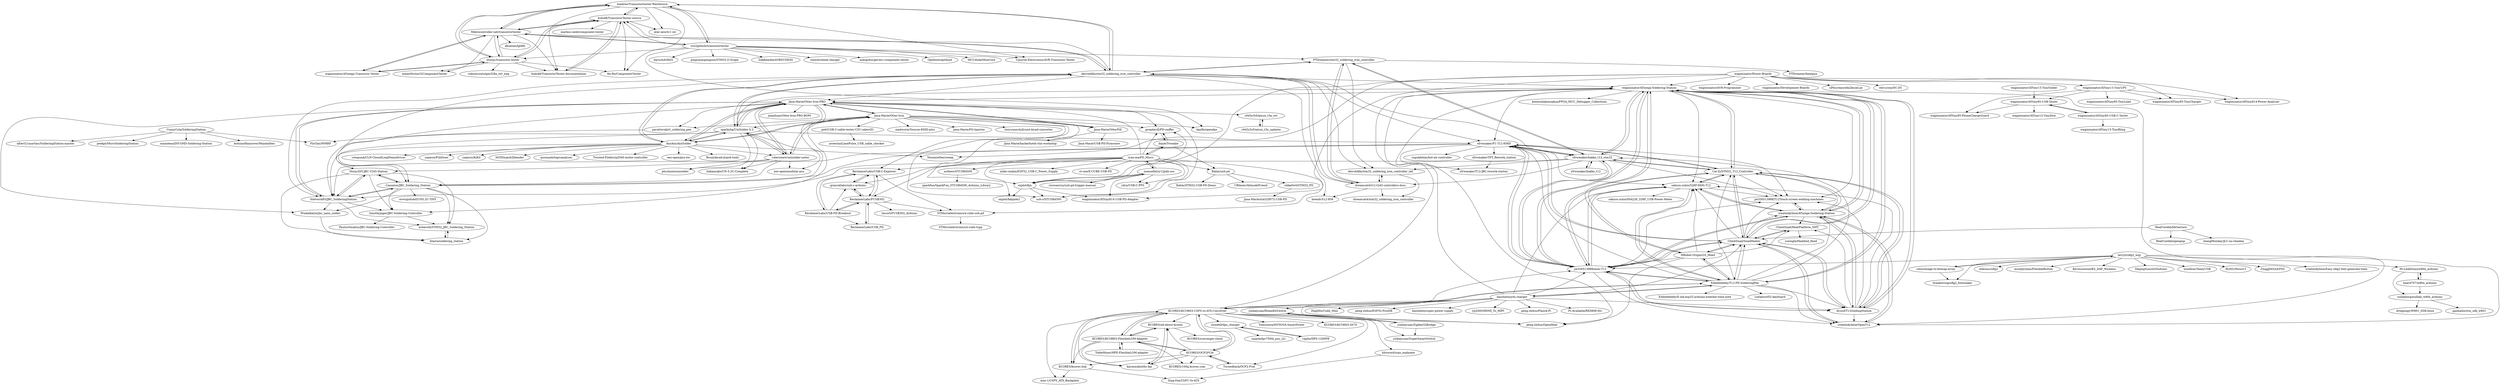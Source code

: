 digraph G {
"madires/Transistortester-Warehouse" -> "kubi48/TransistorTester-source"
"madires/Transistortester-Warehouse" -> "Mikrocontroller-net/transistortester"
"madires/Transistortester-Warehouse" -> "blurpy/transistor-tester"
"madires/Transistortester-Warehouse" -> "kubi48/TransistorTester-documentation"
"madires/Transistortester-Warehouse" -> "atar-axis/tc1-u4"
"madires/Transistortester-Warehouse" -> "svn2github/transistortester"
"madires/Transistortester-Warehouse" -> "Upcycle-Electronics/AVR-Transistor-Tester"
"madires/Transistortester-Warehouse" -> "Ho-Ro/ComponentTester"
"madires/Transistortester-Warehouse" -> "deividAlfa/stm32_soldering_iron_controller"
"pavelrevak/rt_soldering_pen" -> "FlyGlas/WMRP"
"Jana-Marie/Otter-Iron" -> "Jana-Marie/Otter-Iron-PRO"
"Jana-Marie/Otter-Iron" -> "Jana-Marie/OtterPill"
"Jana-Marie/Otter-Iron" -> "valerionew/unisolder-notes"
"Jana-Marie/Otter-Iron" -> "pavelrevak/rt_soldering_pen"
"Jana-Marie/Otter-Iron" -> "kanflo/opendps" ["e"=1]
"Jana-Marie/Otter-Iron" -> "madworm/Youyue-858D-plus" ["e"=1]
"Jana-Marie/Otter-Iron" -> "usb-c/STUSB4500"
"Jana-Marie/Otter-Iron" -> "AxxAxx/AxxSolder"
"Jana-Marie/Otter-Iron" -> "gregdavill/PD-sniffer"
"Jana-Marie/Otter-Iron" -> "Jana-Marie/PD-Injector"
"Jana-Marie/Otter-Iron" -> "ReclaimerLabs/USB-C-Explorer"
"Jana-Marie/Otter-Iron" -> "petl/USB-C-cable-tester-C2C-caberQU"
"Jana-Marie/Otter-Iron" -> "lucysrausch/jlcsmt-kicad-converter" ["e"=1]
"Jana-Marie/Otter-Iron" -> "oxplot/fpx"
"Jana-Marie/Otter-Iron" -> "sparkybg/UniSolder-5.2"
"Muny/DIY-JBC-T245-Station" -> "acbaruth/STM32_JBC_Soldering_Station"
"Muny/DIY-JBC-T245-Station" -> "Canonius/JBC_Soldering_Station"
"Muny/DIY-JBC-T245-Station" -> "foldvarid93/JBC_SolderingStation"
"Muny/DIY-JBC-T245-Station" -> "blazra/soldering_station"
"Muny/DIY-JBC-T245-Station" -> "timothyjager/JBC-Soldering-Controller"
"sfrwmaker/hakko_t12_stm32" -> "Cai-Zi/STM32_T12_Controller"
"sfrwmaker/hakko_t12_stm32" -> "PTDreamer/stm32_soldering_iron_controller"
"sfrwmaker/hakko_t12_stm32" -> "sfrwmaker/F1-T12-858D"
"sfrwmaker/hakko_t12_stm32" -> "sfrwmaker/hakko_t12"
"sfrwmaker/hakko_t12_stm32" -> "jie326513988/T12Touch-screen-welding-machines"
"sfrwmaker/hakko_t12_stm32" -> "deividAlfa/stm32_soldering_iron_controller_old"
"sfrwmaker/hakko_t12_stm32" -> "foldvarid93/JBC_SolderingStation"
"sfrwmaker/hakko_t12_stm32" -> "dreamcat4/t12-t245-controllers-docs"
"sfrwmaker/hakko_t12_stm32" -> "wagiminator/ATmega-Soldering-Station"
"sfrwmaker/hakko_t12_stm32" -> "jie326513988/mini-T12"
"Canonius/JBC_Soldering_Station" -> "foldvarid93/JBC_SolderingStation"
"Canonius/JBC_Soldering_Station" -> "Muny/DIY-JBC-T245-Station"
"Canonius/JBC_Soldering_Station" -> "Winkelkatze/jbc_nano_solder"
"Canonius/JBC_Soldering_Station" -> "blazra/soldering_station"
"Canonius/JBC_Soldering_Station" -> "timothyjager/JBC-Soldering-Controller"
"Canonius/JBC_Soldering_Station" -> "acbaruth/STM32_JBC_Soldering_Station"
"Canonius/JBC_Soldering_Station" -> "erwzqsdsdsf/UN5.2C-TINY"
"blazra/soldering_station" -> "acbaruth/STM32_JBC_Soldering_Station"
"larryli/u8g2_wqy" -> "breakstring/u8g2_fontmaker"
"larryli/u8g2_wqy" -> "olikraus/u8g2" ["e"=1]
"larryli/u8g2_wqy" -> "coloz/image-to-bitmap-array"
"larryli/u8g2_wqy" -> "createskyblue/OpenT12"
"larryli/u8g2_wqy" -> "murphyzhao/FlexibleButton" ["e"=1]
"larryli/u8g2_wqy" -> "Kevincoooool/KS_DAP_Wireless" ["e"=1]
"larryli/u8g2_wqy" -> "DeqingSun/ch55xduino" ["e"=1]
"larryli/u8g2_wqy" -> "Hi-LinkDuino/w80x_arduino"
"larryli/u8g2_wqy" -> "xtoolbox/TeenyUSB" ["e"=1]
"larryli/u8g2_wqy" -> "RQNG/WouoUI" ["e"=1]
"larryli/u8g2_wqy" -> "ZinggJM/GxEPD2" ["e"=1]
"larryli/u8g2_wqy" -> "jie326513988/mini-T12"
"larryli/u8g2_wqy" -> "createskyblue/Easy-u8g2-font-generate-tools"
"ReclaimerLabs/USB-C-Explorer" -> "graycatlabs/usb-c-arduino"
"ReclaimerLabs/USB-C-Explorer" -> "ReclaimerLabs/FUSB302"
"ReclaimerLabs/USB-C-Explorer" -> "ReclaimerLabs/USB-PD-Breakout"
"ReclaimerLabs/USB-C-Explorer" -> "STMicroelectronics/x-cube-usb-pd"
"PTDreamer/stm32_soldering_iron_controller" -> "sfrwmaker/hakko_t12_stm32"
"PTDreamer/stm32_soldering_iron_controller" -> "deividAlfa/stm32_soldering_iron_controller_old"
"PTDreamer/stm32_soldering_iron_controller" -> "dreamcat4/t12-t245-controllers-docs"
"PTDreamer/stm32_soldering_iron_controller" -> "PTDreamer/heatgun"
"PTDreamer/stm32_soldering_iron_controller" -> "deividAlfa/stm32_soldering_iron_controller"
"Jana-Marie/OtterPill" -> "Jana-Marie/USB-PD-Firmware"
"Jana-Marie/OtterPill" -> "Jana-Marie/hackerhotel-stm-workshop"
"Jana-Marie/OtterPill" -> "Jana-Marie/Otter-Iron-PRO"
"coloz/image-to-bitmap-array" -> "larryli/u8g2_wqy"
"coloz/image-to-bitmap-array" -> "breakstring/u8g2_fontmaker"
"graycatlabs/usb-c-arduino" -> "ReclaimerLabs/USB-C-Explorer"
"graycatlabs/usb-c-arduino" -> "ReclaimerLabs/FUSB302"
"rikka0w0/STM32_PD" -> "Jana-Marie/stm32f072-USB-PD"
"Jana-Marie/Otter-Iron-PRO" -> "Jana-Marie/Otter-Iron"
"Jana-Marie/Otter-Iron-PRO" -> "foldvarid93/JBC_SolderingStation"
"Jana-Marie/Otter-Iron-PRO" -> "Canonius/JBC_Soldering_Station"
"Jana-Marie/Otter-Iron-PRO" -> "valerionew/unisolder-notes"
"Jana-Marie/Otter-Iron-PRO" -> "Jana-Marie/OtterPill"
"Jana-Marie/Otter-Iron-PRO" -> "sparkybg/UniSolder-5.2"
"Jana-Marie/Otter-Iron-PRO" -> "jeanthom/Otter-Iron-PRO-BOM"
"Jana-Marie/Otter-Iron-PRO" -> "usb-c/STUSB4500"
"Jana-Marie/Otter-Iron-PRO" -> "AxxAxx/AxxSolder"
"Jana-Marie/Otter-Iron-PRO" -> "Winkelkatze/jbc_nano_solder"
"Jana-Marie/Otter-Iron-PRO" -> "timothyjager/JBC-Soldering-Controller"
"Jana-Marie/Otter-Iron-PRO" -> "gregdavill/PD-sniffer"
"Jana-Marie/Otter-Iron-PRO" -> "Muny/DIY-JBC-T245-Station"
"Jana-Marie/Otter-Iron-PRO" -> "pavelrevak/rt_soldering_pen"
"Jana-Marie/Otter-Iron-PRO" -> "c0d3z3r0/aixun_t3a_rev"
"KCORES/all-about-kcores" -> "karminski/ethr-kai"
"KCORES/all-about-kcores" -> "KCORES/scavenger-cloud"
"KCORES/all-about-kcores" -> "KCORES/KCORES-FlexibleLOM-Adapter"
"KCORES/OCP2PCIe" -> "KCORES/KCORES-FlexibleLOM-Adapter"
"KCORES/OCP2PCIe" -> "Turnedback/OCP2-Pcie"
"KCORES/OCP2PCIe" -> "KCORES/KCORES-CSPS-to-ATX-Converter"
"KCORES/OCP2PCIe" -> "KCORES/kcores-link"
"KCORES/OCP2PCIe" -> "KCORES/100g.kcores.com"
"KCORES/OCP2PCIe" -> "KCORES/all-about-kcores"
"KCORES/OCP2PCIe" -> "karminski/ethr-kai"
"TobleMiner/HPE-FlexibleLOM-adapter" -> "KCORES/KCORES-FlexibleLOM-Adapter"
"wagiminator/ATmega-Soldering-Station" -> "drzzzf/T12SoldingStation"
"wagiminator/ATmega-Soldering-Station" -> "jie326513988/mini-T12"
"wagiminator/ATmega-Soldering-Station" -> "createskyblue/ATmega-Soldering-Station"
"wagiminator/ATmega-Soldering-Station" -> "Cai-Zi/STM32_T12_Controller"
"wagiminator/ATmega-Soldering-Station" -> "Eddddddddy/T12-PD-SolderingPen"
"wagiminator/ATmega-Soldering-Station" -> "sfrwmaker/hakko_t12_stm32"
"wagiminator/ATmega-Soldering-Station" -> "createskyblue/OpenT12"
"wagiminator/ATmega-Soldering-Station" -> "ClimbSnail/SnailHeater"
"wagiminator/ATmega-Soldering-Station" -> "peng-zhihui/OpenHeat" ["e"=1]
"wagiminator/ATmega-Soldering-Station" -> "sfrwmaker/F1-T12-858D"
"wagiminator/ATmega-Soldering-Station" -> "sakura-ushio/328P-MiNi-T12"
"wagiminator/ATmega-Soldering-Station" -> "jie326513988/T12Touch-screen-welding-machines"
"wagiminator/ATmega-Soldering-Station" -> "konosubakonoakua/FPGA_MCU_Debugger_Collections" ["e"=1]
"wagiminator/ATmega-Soldering-Station" -> "Jana-Marie/Otter-Iron-PRO"
"wagiminator/ATmega-Soldering-Station" -> "MRobot-Origin/GS_Hbed"
"Turnedback/OCP2-Pcie" -> "KCORES/OCP2PCIe"
"sfrwmaker/F1-T12-858D" -> "sfrwmaker/hakko_t12_stm32"
"sfrwmaker/F1-T12-858D" -> "Cai-Zi/STM32_T12_Controller"
"sfrwmaker/F1-T12-858D" -> "sfrwmaker/TFT_Rework_station"
"sfrwmaker/F1-T12-858D" -> "ClimbSnail/SnailHeater"
"sfrwmaker/F1-T12-858D" -> "foldvarid93/JBC_SolderingStation"
"sfrwmaker/F1-T12-858D" -> "Canonius/JBC_Soldering_Station"
"sfrwmaker/F1-T12-858D" -> "soguklehim/hot-air-controller" ["e"=1]
"sfrwmaker/F1-T12-858D" -> "jie326513988/T12Touch-screen-welding-machines"
"sfrwmaker/F1-T12-858D" -> "jie326513988/mini-T12"
"sfrwmaker/F1-T12-858D" -> "sfrwmaker/T12-JBC-rework-station"
"sfrwmaker/F1-T12-858D" -> "sakura-ushio/328P-MiNi-T12"
"jie326513988/T12Touch-screen-welding-machines" -> "createskyblue/ATmega-Soldering-Station"
"ConnyCola/SolderingStation" -> "albert21martins/SolderingStation-master"
"ConnyCola/SolderingStation" -> "FlyGlas/WMRP"
"ConnyCola/SolderingStation" -> "peekpt/MicroSolderingStation"
"ConnyCola/SolderingStation" -> "manolena/DIY-SMD-Soldering-Station"
"ConnyCola/SolderingStation" -> "ArduinoHannover/Maiskolben"
"wagiminator/ATtiny85-USB-Tester" -> "wagiminator/ATtiny85-USB-C-Tester"
"wagiminator/ATtiny85-USB-Tester" -> "wagiminator/ATtiny85-PhoneChargeGuard"
"wagiminator/ATtiny85-USB-Tester" -> "wagiminator/ATtiny13-TinyDice"
"foldvarid93/JBC_SolderingStation" -> "Canonius/JBC_Soldering_Station"
"foldvarid93/JBC_SolderingStation" -> "Muny/DIY-JBC-T245-Station"
"foldvarid93/JBC_SolderingStation" -> "timothyjager/JBC-Soldering-Controller"
"foldvarid93/JBC_SolderingStation" -> "Jana-Marie/Otter-Iron-PRO"
"foldvarid93/JBC_SolderingStation" -> "acbaruth/STM32_JBC_Soldering_Station"
"foldvarid93/JBC_SolderingStation" -> "Winkelkatze/jbc_nano_solder"
"acbaruth/STM32_JBC_Soldering_Station" -> "blazra/soldering_station"
"ardnew/STUSB4500" -> "sparkfun/SparkFun_STUSB4500_Arduino_Library"
"oxplot/fpx" -> "usb-c/STUSB4500"
"oxplot/fpx" -> "gregdavill/PD-sniffer"
"oxplot/fpx" -> "manuelbl/zy12pdn-oss"
"oxplot/fpx" -> "oxplot/fabpide2"
"oxplot/fpx" -> "wagiminator/ATtiny814-USB-PD-Adapter"
"wagiminator/Power-Boards" -> "wagiminator/ATtiny13-TinyUPS"
"wagiminator/Power-Boards" -> "wagiminator/ATtiny814-USB-PD-Adapter"
"wagiminator/Power-Boards" -> "wagiminator/AVR-Programmer" ["e"=1]
"wagiminator/Power-Boards" -> "wagiminator/Development-Boards" ["e"=1]
"wagiminator/Power-Boards" -> "wagiminator/ATtiny85-TinyCharger"
"wagiminator/Power-Boards" -> "uPesy/easyeda2kicad.py" ["e"=1]
"wagiminator/Power-Boards" -> "wagiminator/ATmega-Soldering-Station"
"wagiminator/Power-Boards" -> "wagiminator/ATtiny814-Power-Analyzer"
"wagiminator/Power-Boards" -> "Neumi/ethersweep" ["e"=1]
"wagiminator/Power-Boards" -> "oxplot/fpx"
"wagiminator/Power-Boards" -> "red-scorp/DC-DC"
"slundell/dps_charger" -> "raplin/DPS-1200FB"
"slundell/dps_charger" -> "sxjack/dps750tb_psu_i2c"
"wagiminator/ATtiny13-TinyUPS" -> "wagiminator/ATtiny85-TinyCharger"
"wagiminator/ATtiny13-TinyUPS" -> "wagiminator/ATtiny814-Power-Analyzer"
"wagiminator/ATtiny13-TinyUPS" -> "wagiminator/ATtiny85-USB-Tester"
"wagiminator/ATtiny13-TinyUPS" -> "wagiminator/ATtiny85-TinyLoad"
"wagiminator/ATtiny13-TinyUPS" -> "wagiminator/ATtiny85-PhoneChargeGuard"
"wagiminator/ATtiny13-TinySolder" -> "wagiminator/ATtiny85-USB-Tester"
"ryan-ma/PD_Micro" -> "ReclaimerLabs/USB-C-Explorer"
"ryan-ma/PD_Micro" -> "ReclaimerLabs/FUSB302"
"ryan-ma/PD_Micro" -> "dojoe/Twonkie"
"ryan-ma/PD_Micro" -> "Ralim/usb-pd"
"ryan-ma/PD_Micro" -> "manuelbl/zy12pdn-oss"
"ryan-ma/PD_Micro" -> "usb-c/STUSB4500"
"ryan-ma/PD_Micro" -> "z4yx/USB-C-PPS"
"ryan-ma/PD_Micro" -> "graycatlabs/usb-c-arduino"
"ryan-ma/PD_Micro" -> "Jana-Marie/Otter-Iron-PRO"
"ryan-ma/PD_Micro" -> "STMicroelectronics/x-cube-usb-pd"
"ryan-ma/PD_Micro" -> "mike-rankin/ESP32_USB-C_Power_Supply"
"ryan-ma/PD_Micro" -> "oxplot/fabpide2"
"ryan-ma/PD_Micro" -> "st-one/X-CUBE-USB-PD" ["e"=1]
"ryan-ma/PD_Micro" -> "ardnew/STUSB4500"
"ryan-ma/PD_Micro" -> "gregdavill/PD-sniffer"
"createskyblue/ATmega-Soldering-Station" -> "jie326513988/mini-T12"
"createskyblue/ATmega-Soldering-Station" -> "sakura-ushio/328P-MiNi-T12"
"createskyblue/ATmega-Soldering-Station" -> "jie326513988/T12Touch-screen-welding-machines"
"createskyblue/ATmega-Soldering-Station" -> "wagiminator/ATmega-Soldering-Station"
"createskyblue/ATmega-Soldering-Station" -> "drzzzf/T12SoldingStation"
"createskyblue/ATmega-Soldering-Station" -> "createskyblue/OpenT12"
"createskyblue/ATmega-Soldering-Station" -> "Cai-Zi/STM32_T12_Controller"
"createskyblue/ATmega-Soldering-Station" -> "ClimbSnail/HeatPlatform_SMT"
"wagiminator/ATmega-Transistor-Tester" -> "Mikrocontroller-net/transistortester"
"wagiminator/ATmega-Transistor-Tester" -> "blurpy/transistor-tester"
"wagiminator/ATtiny85-USB-C-Tester" -> "wagiminator/ATtiny13-TinyBling"
"wagiminator/ATtiny85-USB-C-Tester" -> "wagiminator/ATtiny85-USB-Tester"
"blurpy/transistor-tester" -> "madires/Transistortester-Warehouse"
"blurpy/transistor-tester" -> "kubi48/TransistorTester-source"
"blurpy/transistor-tester" -> "Mikrocontroller-net/transistortester"
"blurpy/transistor-tester" -> "kubi48/TransistorTester-documentation"
"blurpy/transistor-tester" -> "Ho-Ro/ComponentTester"
"blurpy/transistor-tester" -> "mean00/stm32ComponentTester"
"blurpy/transistor-tester" -> "wagiminator/ATmega-Transistor-Tester"
"blurpy/transistor-tester" -> "robsoncouto/gm328a_rev_eng"
"STMicroelectronics/x-cube-usb-pd" -> "STMicroelectronics/x-cube-tcpp"
"karminski/ethr-kai" -> "KCORES/all-about-kcores"
"deividAlfa/stm32_soldering_iron_controller" -> "dreamcat4/t12-t245-controllers-docs"
"deividAlfa/stm32_soldering_iron_controller" -> "PTDreamer/stm32_soldering_iron_controller"
"deividAlfa/stm32_soldering_iron_controller" -> "foldvarid93/JBC_SolderingStation"
"deividAlfa/stm32_soldering_iron_controller" -> "deividAlfa/stm32_soldering_iron_controller_old"
"deividAlfa/stm32_soldering_iron_controller" -> "AxxAxx/AxxSolder"
"deividAlfa/stm32_soldering_iron_controller" -> "sfrwmaker/F1-T12-858D"
"deividAlfa/stm32_soldering_iron_controller" -> "sfrwmaker/hakko_t12_stm32"
"deividAlfa/stm32_soldering_iron_controller" -> "Canonius/JBC_Soldering_Station"
"deividAlfa/stm32_soldering_iron_controller" -> "kubi48/TransistorTester-source"
"deividAlfa/stm32_soldering_iron_controller" -> "sparkybg/UniSolder-5.2"
"deividAlfa/stm32_soldering_iron_controller" -> "madires/Transistortester-Warehouse"
"deividAlfa/stm32_soldering_iron_controller" -> "wagiminator/ATmega-Soldering-Station"
"deividAlfa/stm32_soldering_iron_controller" -> "Mikrocontroller-net/transistortester"
"deividAlfa/stm32_soldering_iron_controller" -> "koendv/t12-958"
"deividAlfa/stm32_soldering_iron_controller" -> "Jana-Marie/Otter-Iron-PRO"
"svn2github/transistortester" -> "madires/Transistortester-Warehouse"
"svn2github/transistortester" -> "Mikrocontroller-net/transistortester"
"svn2github/transistortester" -> "kubi48/TransistorTester-source"
"svn2github/transistortester" -> "pingumacpenguin/STM32-O-Scope" ["e"=1]
"svn2github/transistortester" -> "ZakKemble/AVRDUDESS" ["e"=1]
"svn2github/transistortester" -> "kanflo/opendps" ["e"=1]
"svn2github/transistortester" -> "PTDreamer/stm32_soldering_iron_controller"
"svn2github/transistortester" -> "Upcycle-Electronics/AVR-Transistor-Tester"
"svn2github/transistortester" -> "stawel/cheali-charger" ["e"=1]
"svn2github/transistortester" -> "maugsburger/avr-component-tester"
"svn2github/transistortester" -> "Optiboot/optiboot" ["e"=1]
"svn2github/transistortester" -> "MCUdude/MiniCore" ["e"=1]
"svn2github/transistortester" -> "baruch/b3603"
"svn2github/transistortester" -> "blurpy/transistor-tester"
"manuelbl/zy12pdn-oss" -> "rorosaurus/usb-pd-trigger-manual"
"manuelbl/zy12pdn-oss" -> "z4yx/USB-C-PPS"
"manuelbl/zy12pdn-oss" -> "wagiminator/ATtiny814-USB-PD-Adapter"
"manuelbl/zy12pdn-oss" -> "ryan-ma/PD_Micro"
"manuelbl/zy12pdn-oss" -> "oxplot/fpx"
"KCORES/KCORES-CSPS-to-ATX-Converter" -> "KCORES/kcores-link"
"KCORES/KCORES-CSPS-to-ATX-Converter" -> "KCORES/OCP2PCIe"
"KCORES/KCORES-CSPS-to-ATX-Converter" -> "KCORES/KCORES-FlexibleLOM-Adapter"
"KCORES/KCORES-CSPS-to-ATX-Converter" -> "Tomosawa/MYNOVA-SmartPower"
"KCORES/KCORES-CSPS-to-ATX-Converter" -> "Eddddddddy/T12-PD-SolderingPen"
"KCORES/KCORES-CSPS-to-ATX-Converter" -> "hitsword/csps_esphome"
"KCORES/KCORES-CSPS-to-ATX-Converter" -> "maz-1/CSPS_ATX_Backplate"
"KCORES/KCORES-CSPS-to-ATX-Converter" -> "wagiminator/ATmega-Soldering-Station"
"KCORES/KCORES-CSPS-to-ATX-Converter" -> "karminski/ethr-kai"
"KCORES/KCORES-CSPS-to-ATX-Converter" -> "jie326513988/mini-T12"
"KCORES/KCORES-CSPS-to-ATX-Converter" -> "KCORES/all-about-kcores"
"KCORES/KCORES-CSPS-to-ATX-Converter" -> "KCORES/KCORES-5070"
"KCORES/KCORES-CSPS-to-ATX-Converter" -> "slundell/dps_charger"
"KCORES/KCORES-CSPS-to-ATX-Converter" -> "peng-zhihui/OpenHeat" ["e"=1]
"KCORES/KCORES-CSPS-to-ATX-Converter" -> "Turnedback/OCP2-Pcie"
"MRobot-Origin/GS_Hbed" -> "peng-zhihui/OpenHeat" ["e"=1]
"MRobot-Origin/GS_Hbed" -> "sakura-ushio/328P-MiNi-T12"
"MRobot-Origin/GS_Hbed" -> "ClimbSnail/SnailHeater"
"MRobot-Origin/GS_Hbed" -> "jie326513988/mini-T12"
"MRobot-Origin/GS_Hbed" -> "Eddddddddy/T12-PD-SolderingPen"
"MRobot-Origin/GS_Hbed" -> "wagiminator/ATmega-Soldering-Station"
"MRobot-Origin/GS_Hbed" -> "ClimbSnail/HeatPlatform_SMT"
"Ralim/usb-pd" -> "Ralim/STM32-USB-PD-Demo"
"Ralim/usb-pd" -> "rikka0w0/STM32_PD"
"Ralim/usb-pd" -> "CRImier/AltmodeFriend"
"Eddddddddy/T12-PD-SolderingPen" -> "jie326513988/mini-T12"
"Eddddddddy/T12-PD-SolderingPen" -> "sakura-ushio/328P-MiNi-T12"
"Eddddddddy/T12-PD-SolderingPen" -> "wagiminator/ATmega-Soldering-Station"
"Eddddddddy/T12-PD-SolderingPen" -> "Cai-Zi/STM32_T12_Controller"
"Eddddddddy/T12-PD-SolderingPen" -> "sfrwmaker/hakko_t12_stm32"
"Eddddddddy/T12-PD-SolderingPen" -> "createskyblue/ATmega-Soldering-Station"
"Eddddddddy/T12-PD-SolderingPen" -> "MRobot-Origin/GS_Hbed"
"Eddddddddy/T12-PD-SolderingPen" -> "ClimbSnail/SnailHeater"
"Eddddddddy/T12-PD-SolderingPen" -> "createskyblue/OpenT12"
"Eddddddddy/T12-PD-SolderingPen" -> "Eddddddddy/E-ink-esp32-arduino-weather-time-note" ["e"=1]
"Eddddddddy/T12-PD-SolderingPen" -> "KCORES/KCORES-CSPS-to-ATX-Converter"
"Eddddddddy/T12-PD-SolderingPen" -> "sfrwmaker/F1-T12-858D"
"Eddddddddy/T12-PD-SolderingPen" -> "drzzzf/T12SoldingStation"
"Eddddddddy/T12-PD-SolderingPen" -> "liaozhelin/yds-charger"
"Eddddddddy/T12-PD-SolderingPen" -> "Lotlab/nrf52-keyboard" ["e"=1]
"ClimbSnail/HeatPlatform_SMT" -> "ClimbSnail/SnailHeater"
"ClimbSnail/HeatPlatform_SMT" -> "sosingle/Heatbed_fixed"
"gregdavill/PD-sniffer" -> "dojoe/Twonkie"
"jie326513988/mini-T12" -> "sakura-ushio/328P-MiNi-T12"
"jie326513988/mini-T12" -> "createskyblue/ATmega-Soldering-Station"
"jie326513988/mini-T12" -> "wagiminator/ATmega-Soldering-Station"
"jie326513988/mini-T12" -> "Cai-Zi/STM32_T12_Controller"
"jie326513988/mini-T12" -> "jie326513988/T12Touch-screen-welding-machines"
"jie326513988/mini-T12" -> "Eddddddddy/T12-PD-SolderingPen"
"jie326513988/mini-T12" -> "drzzzf/T12SoldingStation"
"jie326513988/mini-T12" -> "ClimbSnail/SnailHeater"
"jie326513988/mini-T12" -> "createskyblue/OpenT12"
"jie326513988/mini-T12" -> "sfrwmaker/F1-T12-858D"
"jie326513988/mini-T12" -> "sfrwmaker/hakko_t12_stm32"
"Mikrocontroller-net/transistortester" -> "madires/Transistortester-Warehouse"
"Mikrocontroller-net/transistortester" -> "kubi48/TransistorTester-source"
"Mikrocontroller-net/transistortester" -> "wagiminator/ATmega-Transistor-Tester"
"Mikrocontroller-net/transistortester" -> "blurpy/transistor-tester"
"Mikrocontroller-net/transistortester" -> "svn2github/transistortester"
"Mikrocontroller-net/transistortester" -> "kubi48/TransistorTester-documentation"
"Mikrocontroller-net/transistortester" -> "dbuezas/lgt8fx" ["e"=1]
"Mikrocontroller-net/transistortester" -> "deividAlfa/stm32_soldering_iron_controller"
"Mikrocontroller-net/transistortester" -> "mean00/stm32ComponentTester"
"dojoe/Twonkie" -> "gregdavill/PD-sniffer"
"dojoe/Twonkie" -> "Ralim/usb-pd"
"dojoe/Twonkie" -> "ryan-ma/PD_Micro"
"kubi48/TransistorTester-source" -> "madires/Transistortester-Warehouse"
"kubi48/TransistorTester-source" -> "kubi48/TransistorTester-documentation"
"kubi48/TransistorTester-source" -> "Mikrocontroller-net/transistortester"
"kubi48/TransistorTester-source" -> "blurpy/transistor-tester"
"kubi48/TransistorTester-source" -> "Ho-Ro/ComponentTester"
"kubi48/TransistorTester-source" -> "markus-seidl/component-tester"
"kubi48/TransistorTester-source" -> "atar-axis/tc1-u4"
"Winkelkatze/jbc_nano_solder" -> "blazra/soldering_station"
"Cai-Zi/STM32_T12_Controller" -> "sfrwmaker/hakko_t12_stm32"
"Cai-Zi/STM32_T12_Controller" -> "sfrwmaker/F1-T12-858D"
"Cai-Zi/STM32_T12_Controller" -> "jie326513988/mini-T12"
"Cai-Zi/STM32_T12_Controller" -> "jie326513988/T12Touch-screen-welding-machines"
"Cai-Zi/STM32_T12_Controller" -> "wagiminator/ATmega-Soldering-Station"
"Cai-Zi/STM32_T12_Controller" -> "ClimbSnail/SnailHeater"
"Cai-Zi/STM32_T12_Controller" -> "sakura-ushio/328P-MiNi-T12"
"Cai-Zi/STM32_T12_Controller" -> "drzzzf/T12SoldingStation"
"Cai-Zi/STM32_T12_Controller" -> "createskyblue/ATmega-Soldering-Station"
"createskyblue/OpenT12" -> "ClimbSnail/SnailHeater"
"createskyblue/OpenT12" -> "createskyblue/ATmega-Soldering-Station"
"drzzzf/T12SoldingStation" -> "wagiminator/ATmega-Soldering-Station"
"drzzzf/T12SoldingStation" -> "createskyblue/ATmega-Soldering-Station"
"drzzzf/T12SoldingStation" -> "jie326513988/mini-T12"
"drzzzf/T12SoldingStation" -> "Cai-Zi/STM32_T12_Controller"
"drzzzf/T12SoldingStation" -> "ClimbSnail/HeatPlatform_SMT"
"drzzzf/T12SoldingStation" -> "sakura-ushio/328P-MiNi-T12"
"drzzzf/T12SoldingStation" -> "jie326513988/T12Touch-screen-welding-machines"
"drzzzf/T12SoldingStation" -> "ClimbSnail/SnailHeater"
"drzzzf/T12SoldingStation" -> "createskyblue/OpenT12"
"KCORES/KCORES-FlexibleLOM-Adapter" -> "KCORES/OCP2PCIe"
"KCORES/KCORES-FlexibleLOM-Adapter" -> "TobleMiner/HPE-FlexibleLOM-adapter"
"KCORES/KCORES-FlexibleLOM-Adapter" -> "KCORES/KCORES-CSPS-to-ATX-Converter"
"KCORES/KCORES-FlexibleLOM-Adapter" -> "KCORES/all-about-kcores"
"KCORES/KCORES-FlexibleLOM-Adapter" -> "KCORES/kcores-link"
"KCORES/KCORES-FlexibleLOM-Adapter" -> "KCORES/100g.kcores.com"
"KCORES/KCORES-FlexibleLOM-Adapter" -> "karminski/ethr-kai"
"sparkybg/UniSolder-5.2" -> "valerionew/unisolder-notes"
"sparkybg/UniSolder-5.2" -> "Jana-Marie/Otter-Iron-PRO"
"sparkybg/UniSolder-5.2" -> "AxxAxx/AxxSolder"
"sparkybg/UniSolder-5.2" -> "Canonius/JBC_Soldering_Station"
"sparkybg/UniSolder-5.2" -> "foldvarid93/JBC_SolderingStation"
"sparkybg/UniSolder-5.2" -> "bakanyako/UN-5.2C-Complete"
"sparkybg/UniSolder-5.2" -> "deividAlfa/stm32_soldering_iron_controller"
"sparkybg/UniSolder-5.2" -> "wagiminator/ATmega-Soldering-Station"
"sparkybg/UniSolder-5.2" -> "sfrwmaker/F1-T12-858D"
"sparkybg/UniSolder-5.2" -> "eez-open/modular-psu" ["e"=1]
"sparkybg/UniSolder-5.2" -> "phschoen/unisolder"
"KCORES/kcores-link" -> "KCORES/KCORES-CSPS-to-ATX-Converter"
"KCORES/kcores-link" -> "maz-1/CSPS_ATX_Backplate"
"KCORES/kcores-link" -> "Xing-Fax/CSPC-To-ATX"
"dreamcat4/t12-t245-controllers-docs" -> "deividAlfa/stm32_soldering_iron_controller"
"dreamcat4/t12-t245-controllers-docs" -> "deividAlfa/stm32_soldering_iron_controller_old"
"dreamcat4/t12-t245-controllers-docs" -> "dreamcat4/stm32_soldering_iron_controller"
"dreamcat4/t12-t245-controllers-docs" -> "PTDreamer/stm32_soldering_iron_controller"
"dreamcat4/t12-t245-controllers-docs" -> "koendv/t12-958"
"kubi48/TransistorTester-documentation" -> "kubi48/TransistorTester-source"
"sakura-ushio/328P-MiNi-T12" -> "jie326513988/mini-T12"
"sakura-ushio/328P-MiNi-T12" -> "createskyblue/ATmega-Soldering-Station"
"sakura-ushio/328P-MiNi-T12" -> "sakura-ushio/INA226_328P_USB-Power-Meter"
"sakura-ushio/328P-MiNi-T12" -> "Eddddddddy/T12-PD-SolderingPen"
"sakura-ushio/328P-MiNi-T12" -> "jie326513988/T12Touch-screen-welding-machines"
"sakura-ushio/328P-MiNi-T12" -> "Cai-Zi/STM32_T12_Controller"
"deividAlfa/stm32_soldering_iron_controller_old" -> "dreamcat4/stm32_soldering_iron_controller"
"deividAlfa/stm32_soldering_iron_controller_old" -> "dreamcat4/t12-t245-controllers-docs"
"petl/USB-C-cable-tester-C2C-caberQU" -> "aroerina/LimePulse_USB_cable_checker"
"liaozhelin/yds-charger" -> "liaozhelin/super-power-supply"
"liaozhelin/yds-charger" -> "Eddddddddy/T12-PD-SolderingPen"
"liaozhelin/yds-charger" -> "peng-zhihui/OpenHeat" ["e"=1]
"liaozhelin/yds-charger" -> "peng-zhihui/Planck-Pi" ["e"=1]
"liaozhelin/yds-charger" -> "sakura-ushio/328P-MiNi-T12"
"liaozhelin/yds-charger" -> "Ft-Available/RX5808-Div" ["e"=1]
"liaozhelin/yds-charger" -> "ZhaJiHu/Cubli_Mini" ["e"=1]
"liaozhelin/yds-charger" -> "ClimbSnail/SnailHeater"
"liaozhelin/yds-charger" -> "wagiminator/ATmega-Soldering-Station"
"liaozhelin/yds-charger" -> "jie326513988/mini-T12"
"liaozhelin/yds-charger" -> "KCORES/KCORES-CSPS-to-ATX-Converter"
"liaozhelin/yds-charger" -> "peng-zhihui/ESP32-PicoDK" ["e"=1]
"liaozhelin/yds-charger" -> "drzzzf/T12SoldingStation"
"liaozhelin/yds-charger" -> "yinbaiyuan/HomeKitSwitch"
"liaozhelin/yds-charger" -> "ylj2000/HDMI_To_MIPI" ["e"=1]
"ClimbSnail/SnailHeater" -> "ClimbSnail/HeatPlatform_SMT"
"ClimbSnail/SnailHeater" -> "sfrwmaker/F1-T12-858D"
"ClimbSnail/SnailHeater" -> "createskyblue/OpenT12"
"ClimbSnail/SnailHeater" -> "Cai-Zi/STM32_T12_Controller"
"ClimbSnail/SnailHeater" -> "jie326513988/mini-T12"
"ClimbSnail/SnailHeater" -> "wagiminator/ATmega-Soldering-Station"
"ClimbSnail/SnailHeater" -> "jie326513988/T12Touch-screen-welding-machines"
"ClimbSnail/SnailHeater" -> "createskyblue/ATmega-Soldering-Station"
"ClimbSnail/SnailHeater" -> "MRobot-Origin/GS_Hbed"
"ClimbSnail/SnailHeater" -> "drzzzf/T12SoldingStation"
"ClimbSnail/SnailHeater" -> "sakura-ushio/328P-MiNi-T12"
"ClimbSnail/SnailHeater" -> "Eddddddddy/T12-PD-SolderingPen"
"hitsword/csps_esphome" -> "Xing-Fax/CSPC-To-ATX"
"Hi-LinkDuino/w80x_arduino" -> "board707/w80x_arduino"
"Hi-LinkDuino/w80x_arduino" -> "nulllaborg/nulllab_w80x_arduino"
"nulllaborg/nulllab_w80x_arduino" -> "ganhailin/wm_sdk_w801"
"nulllaborg/nulllab_w80x_arduino" -> "droppingy/W801_SDK-linux"
"sfrwmaker/TFT_Rework_station" -> "sfrwmaker/T12-JBC-rework-station"
"c0d3z3r0/aixun_t3a_rev" -> "c0d3z3r0/aixun_t3x_updater"
"yinbaiyuan/Zigbee32Bridge" -> "yinbaiyuan/SuperSmartSwitch"
"yinbaiyuan/Zigbee32Bridge" -> "yinbaiyuan/HomeKitSwitch"
"yinbaiyuan/HomeKitSwitch" -> "yinbaiyuan/SuperSmartSwitch"
"yinbaiyuan/HomeKitSwitch" -> "yinbaiyuan/Zigbee32Bridge"
"board707/w80x_arduino" -> "Hi-LinkDuino/w80x_arduino"
"board707/w80x_arduino" -> "nulllaborg/nulllab_w80x_arduino"
"ReclaimerLabs/USB-PD-Breakout" -> "ReclaimerLabs/FUSB302"
"ReclaimerLabs/USB-PD-Breakout" -> "ReclaimerLabs/USB-C-Explorer"
"ReclaimerLabs/USB-PD-Breakout" -> "ReclaimerLabs/USB_PD"
"ReclaimerLabs/USB-PD-Breakout" -> "graycatlabs/usb-c-arduino"
"AxxAxx/AxxSolder" -> "sparkybg/UniSolder-5.2"
"AxxAxx/AxxSolder" -> "Jana-Marie/Otter-Iron-PRO"
"AxxAxx/AxxSolder" -> "deividAlfa/stm32_soldering_iron_controller"
"AxxAxx/AxxSolder" -> "foldvarid93/JBC_SolderingStation"
"AxxAxx/AxxSolder" -> "Jana-Marie/Otter-Iron"
"AxxAxx/AxxSolder" -> "yaqwsx/PcbDraw" ["e"=1]
"AxxAxx/AxxSolder" -> "valerionew/unisolder-notes"
"AxxAxx/AxxSolder" -> "yaqwsx/KiKit" ["e"=1]
"AxxAxx/AxxSolder" -> "30350n/pcb2blender" ["e"=1]
"AxxAxx/AxxSolder" -> "gusmanb/logicanalyzer" ["e"=1]
"AxxAxx/AxxSolder" -> "Twisted-Fields/rp2040-motor-controller" ["e"=1]
"AxxAxx/AxxSolder" -> "eez-open/psu-hw" ["e"=1]
"AxxAxx/AxxSolder" -> "Bouni/kicad-jlcpcb-tools" ["e"=1]
"AxxAxx/AxxSolder" -> "Neumi/ethersweep" ["e"=1]
"AxxAxx/AxxSolder" -> "creapunk/CLN-ClosedLoopNemaDriver" ["e"=1]
"sfrwmaker/hakko_t12" -> "sfrwmaker/hakko_t12_stm32"
"c0d3z3r0/aixun_t3x_updater" -> "c0d3z3r0/aixun_t3a_rev"
"ReclaimerLabs/FUSB302" -> "ReclaimerLabs/USB_PD"
"ReclaimerLabs/FUSB302" -> "ReclaimerLabs/USB-PD-Breakout"
"ReclaimerLabs/FUSB302" -> "graycatlabs/usb-c-arduino"
"ReclaimerLabs/FUSB302" -> "ReclaimerLabs/USB-C-Explorer"
"ReclaimerLabs/FUSB302" -> "imcort/FUSB302_Arduino"
"ReclaimerLabs/FUSB302" -> "STMicroelectronics/x-cube-usb-pd"
"raplin/DPS-1200FB" -> "slundell/dps_charger"
"ReclaimerLabs/USB_PD" -> "ReclaimerLabs/FUSB302"
"RealCorebb/bbGesture" -> "zhangMonday/JLC-no-chaidan"
"RealCorebb/bbGesture" -> "RealCorebb/openpnp" ["e"=1]
"RealCorebb/bbGesture" -> "ClimbSnail/SnailHeater"
"valerionew/unisolder-notes" -> "sparkybg/UniSolder-5.2"
"valerionew/unisolder-notes" -> "phschoen/unisolder"
"valerionew/unisolder-notes" -> "Jana-Marie/Otter-Iron-PRO"
"valerionew/unisolder-notes" -> "bakanyako/UN-5.2C-Complete"
"valerionew/unisolder-notes" -> "Muny/DIY-JBC-T245-Station"
"valerionew/unisolder-notes" -> "Canonius/JBC_Soldering_Station"
"valerionew/unisolder-notes" -> "eez-open/modular-psu" ["e"=1]
"valerionew/unisolder-notes" -> "Jana-Marie/Otter-Iron"
"timothyjager/JBC-Soldering-Controller" -> "PaulusSmallus/JBC-Soldering-Controller"
"timothyjager/JBC-Soldering-Controller" -> "acbaruth/STM32_JBC_Soldering_Station"
"madires/Transistortester-Warehouse" ["l"="-20.305,-41.854"]
"kubi48/TransistorTester-source" ["l"="-20.324,-41.845"]
"Mikrocontroller-net/transistortester" ["l"="-20.325,-41.863"]
"blurpy/transistor-tester" ["l"="-20.344,-41.841"]
"kubi48/TransistorTester-documentation" ["l"="-20.342,-41.856"]
"atar-axis/tc1-u4" ["l"="-20.318,-41.824"]
"svn2github/transistortester" ["l"="-20.304,-41.837"]
"Upcycle-Electronics/AVR-Transistor-Tester" ["l"="-20.28,-41.834"]
"Ho-Ro/ComponentTester" ["l"="-20.332,-41.83"]
"deividAlfa/stm32_soldering_iron_controller" ["l"="-20.276,-41.898"]
"pavelrevak/rt_soldering_pen" ["l"="-20.152,-41.858"]
"FlyGlas/WMRP" ["l"="-20.127,-41.804"]
"Jana-Marie/Otter-Iron" ["l"="-20.159,-41.897"]
"Jana-Marie/Otter-Iron-PRO" ["l"="-20.191,-41.908"]
"Jana-Marie/OtterPill" ["l"="-20.175,-41.875"]
"valerionew/unisolder-notes" ["l"="-20.209,-41.904"]
"kanflo/opendps" ["l"="-17.857,-43.471"]
"madworm/Youyue-858D-plus" ["l"="-19.019,-41.908"]
"usb-c/STUSB4500" ["l"="-20.138,-41.919"]
"AxxAxx/AxxSolder" ["l"="-20.216,-41.889"]
"gregdavill/PD-sniffer" ["l"="-20.113,-41.916"]
"Jana-Marie/PD-Injector" ["l"="-20.13,-41.881"]
"ReclaimerLabs/USB-C-Explorer" ["l"="-20.074,-41.885"]
"petl/USB-C-cable-tester-C2C-caberQU" ["l"="-20.121,-41.855"]
"lucysrausch/jlcsmt-kicad-converter" ["l"="-18.901,-41.558"]
"oxplot/fpx" ["l"="-20.124,-41.95"]
"sparkybg/UniSolder-5.2" ["l"="-20.236,-41.91"]
"Muny/DIY-JBC-T245-Station" ["l"="-20.215,-41.923"]
"acbaruth/STM32_JBC_Soldering_Station" ["l"="-20.225,-41.938"]
"Canonius/JBC_Soldering_Station" ["l"="-20.229,-41.929"]
"foldvarid93/JBC_SolderingStation" ["l"="-20.239,-41.922"]
"blazra/soldering_station" ["l"="-20.212,-41.94"]
"timothyjager/JBC-Soldering-Controller" ["l"="-20.203,-41.935"]
"sfrwmaker/hakko_t12_stm32" ["l"="-20.304,-41.938"]
"Cai-Zi/STM32_T12_Controller" ["l"="-20.305,-41.965"]
"PTDreamer/stm32_soldering_iron_controller" ["l"="-20.31,-41.896"]
"sfrwmaker/F1-T12-858D" ["l"="-20.286,-41.95"]
"sfrwmaker/hakko_t12" ["l"="-20.332,-41.93"]
"jie326513988/T12Touch-screen-welding-machines" ["l"="-20.313,-41.958"]
"deividAlfa/stm32_soldering_iron_controller_old" ["l"="-20.31,-41.915"]
"dreamcat4/t12-t245-controllers-docs" ["l"="-20.298,-41.908"]
"wagiminator/ATmega-Soldering-Station" ["l"="-20.286,-41.967"]
"jie326513988/mini-T12" ["l"="-20.318,-41.977"]
"Winkelkatze/jbc_nano_solder" ["l"="-20.203,-41.925"]
"erwzqsdsdsf/UN5.2C-TINY" ["l"="-20.222,-41.951"]
"larryli/u8g2_wqy" ["l"="-20.354,-42.057"]
"breakstring/u8g2_fontmaker" ["l"="-20.388,-42.071"]
"olikraus/u8g2" ["l"="-15.282,-40.903"]
"coloz/image-to-bitmap-array" ["l"="-20.369,-42.082"]
"createskyblue/OpenT12" ["l"="-20.315,-42.004"]
"murphyzhao/FlexibleButton" ["l"="-17.644,-43.025"]
"Kevincoooool/KS_DAP_Wireless" ["l"="-17.54,-43.046"]
"DeqingSun/ch55xduino" ["l"="-19.694,-42.538"]
"Hi-LinkDuino/w80x_arduino" ["l"="-20.376,-42.111"]
"xtoolbox/TeenyUSB" ["l"="-17.61,-43.048"]
"RQNG/WouoUI" ["l"="-19.398,-43.813"]
"ZinggJM/GxEPD2" ["l"="-16.44,-40.622"]
"createskyblue/Easy-u8g2-font-generate-tools" ["l"="-20.342,-42.081"]
"graycatlabs/usb-c-arduino" ["l"="-20.055,-41.892"]
"ReclaimerLabs/FUSB302" ["l"="-20.04,-41.882"]
"ReclaimerLabs/USB-PD-Breakout" ["l"="-20.046,-41.87"]
"STMicroelectronics/x-cube-usb-pd" ["l"="-20.065,-41.874"]
"PTDreamer/heatgun" ["l"="-20.34,-41.892"]
"Jana-Marie/USB-PD-Firmware" ["l"="-20.172,-41.845"]
"Jana-Marie/hackerhotel-stm-workshop" ["l"="-20.178,-41.857"]
"rikka0w0/STM32_PD" ["l"="-19.974,-41.94"]
"Jana-Marie/stm32f072-USB-PD" ["l"="-19.948,-41.943"]
"jeanthom/Otter-Iron-PRO-BOM" ["l"="-20.184,-41.891"]
"c0d3z3r0/aixun_t3a_rev" ["l"="-20.201,-41.864"]
"KCORES/all-about-kcores" ["l"="-20.467,-41.989"]
"karminski/ethr-kai" ["l"="-20.449,-41.987"]
"KCORES/scavenger-cloud" ["l"="-20.497,-41.995"]
"KCORES/KCORES-FlexibleLOM-Adapter" ["l"="-20.464,-41.972"]
"KCORES/OCP2PCIe" ["l"="-20.442,-41.967"]
"Turnedback/OCP2-Pcie" ["l"="-20.419,-41.959"]
"KCORES/KCORES-CSPS-to-ATX-Converter" ["l"="-20.405,-41.987"]
"KCORES/kcores-link" ["l"="-20.432,-41.983"]
"KCORES/100g.kcores.com" ["l"="-20.474,-41.948"]
"TobleMiner/HPE-FlexibleLOM-adapter" ["l"="-20.505,-41.967"]
"drzzzf/T12SoldingStation" ["l"="-20.315,-41.989"]
"createskyblue/ATmega-Soldering-Station" ["l"="-20.304,-41.979"]
"Eddddddddy/T12-PD-SolderingPen" ["l"="-20.334,-41.979"]
"ClimbSnail/SnailHeater" ["l"="-20.3,-41.989"]
"peng-zhihui/OpenHeat" ["l"="-19.335,-43.915"]
"sakura-ushio/328P-MiNi-T12" ["l"="-20.324,-41.967"]
"konosubakonoakua/FPGA_MCU_Debugger_Collections" ["l"="-17.525,-43.044"]
"MRobot-Origin/GS_Hbed" ["l"="-20.283,-41.988"]
"sfrwmaker/TFT_Rework_station" ["l"="-20.264,-41.941"]
"soguklehim/hot-air-controller" ["l"="-19.035,-41.961"]
"sfrwmaker/T12-JBC-rework-station" ["l"="-20.257,-41.953"]
"ConnyCola/SolderingStation" ["l"="-20.104,-41.761"]
"albert21martins/SolderingStation-master" ["l"="-20.124,-41.747"]
"peekpt/MicroSolderingStation" ["l"="-20.106,-41.735"]
"manolena/DIY-SMD-Soldering-Station" ["l"="-20.089,-41.744"]
"ArduinoHannover/Maiskolben" ["l"="-20.072,-41.754"]
"wagiminator/ATtiny85-USB-Tester" ["l"="-20.094,-42.082"]
"wagiminator/ATtiny85-USB-C-Tester" ["l"="-20.072,-42.09"]
"wagiminator/ATtiny85-PhoneChargeGuard" ["l"="-20.108,-42.069"]
"wagiminator/ATtiny13-TinyDice" ["l"="-20.106,-42.096"]
"ardnew/STUSB4500" ["l"="-20.093,-41.925"]
"sparkfun/SparkFun_STUSB4500_Arduino_Library" ["l"="-20.107,-41.935"]
"manuelbl/zy12pdn-oss" ["l"="-20.087,-41.955"]
"oxplot/fabpide2" ["l"="-20.089,-41.939"]
"wagiminator/ATtiny814-USB-PD-Adapter" ["l"="-20.118,-41.977"]
"wagiminator/Power-Boards" ["l"="-20.155,-42.001"]
"wagiminator/ATtiny13-TinyUPS" ["l"="-20.118,-42.047"]
"wagiminator/AVR-Programmer" ["l"="-14.071,-42.364"]
"wagiminator/Development-Boards" ["l"="-19.732,-42.555"]
"wagiminator/ATtiny85-TinyCharger" ["l"="-20.127,-42.026"]
"uPesy/easyeda2kicad.py" ["l"="-18.916,-41.601"]
"wagiminator/ATtiny814-Power-Analyzer" ["l"="-20.145,-42.032"]
"Neumi/ethersweep" ["l"="-20.179,-43.782"]
"red-scorp/DC-DC" ["l"="-20.131,-42.009"]
"slundell/dps_charger" ["l"="-20.474,-42.023"]
"raplin/DPS-1200FB" ["l"="-20.504,-42.031"]
"sxjack/dps750tb_psu_i2c" ["l"="-20.487,-42.046"]
"wagiminator/ATtiny85-TinyLoad" ["l"="-20.09,-42.054"]
"wagiminator/ATtiny13-TinySolder" ["l"="-20.086,-42.109"]
"ryan-ma/PD_Micro" ["l"="-20.077,-41.915"]
"dojoe/Twonkie" ["l"="-20.056,-41.924"]
"Ralim/usb-pd" ["l"="-20.016,-41.935"]
"z4yx/USB-C-PPS" ["l"="-20.059,-41.945"]
"mike-rankin/ESP32_USB-C_Power_Supply" ["l"="-20.019,-41.91"]
"st-one/X-CUBE-USB-PD" ["l"="-19.433,-44.007"]
"ClimbSnail/HeatPlatform_SMT" ["l"="-20.288,-42.007"]
"wagiminator/ATmega-Transistor-Tester" ["l"="-20.364,-41.857"]
"wagiminator/ATtiny13-TinyBling" ["l"="-20.052,-42.099"]
"mean00/stm32ComponentTester" ["l"="-20.365,-41.841"]
"robsoncouto/gm328a_rev_eng" ["l"="-20.376,-41.821"]
"STMicroelectronics/x-cube-tcpp" ["l"="-20.055,-41.849"]
"koendv/t12-958" ["l"="-20.293,-41.887"]
"pingumacpenguin/STM32-O-Scope" ["l"="-19.29,-42.573"]
"ZakKemble/AVRDUDESS" ["l"="-14.064,-42.295"]
"stawel/cheali-charger" ["l"="58.712,13.957"]
"maugsburger/avr-component-tester" ["l"="-20.288,-41.812"]
"Optiboot/optiboot" ["l"="-14.029,-42.276"]
"MCUdude/MiniCore" ["l"="-14.05,-42.286"]
"baruch/b3603" ["l"="-20.308,-41.801"]
"rorosaurus/usb-pd-trigger-manual" ["l"="-20.062,-41.975"]
"Tomosawa/MYNOVA-SmartPower" ["l"="-20.442,-42.014"]
"hitsword/csps_esphome" ["l"="-20.415,-42.008"]
"maz-1/CSPS_ATX_Backplate" ["l"="-20.423,-41.996"]
"KCORES/KCORES-5070" ["l"="-20.42,-42.028"]
"Ralim/STM32-USB-PD-Demo" ["l"="-19.992,-41.932"]
"CRImier/AltmodeFriend" ["l"="-19.996,-41.951"]
"Eddddddddy/E-ink-esp32-arduino-weather-time-note" ["l"="-16.278,-38.821"]
"liaozhelin/yds-charger" ["l"="-20.344,-42.002"]
"Lotlab/nrf52-keyboard" ["l"="-22.925,-43.976"]
"sosingle/Heatbed_fixed" ["l"="-20.283,-42.026"]
"dbuezas/lgt8fx" ["l"="-14.047,-42.348"]
"markus-seidl/component-tester" ["l"="-20.344,-41.815"]
"bakanyako/UN-5.2C-Complete" ["l"="-20.239,-41.896"]
"eez-open/modular-psu" ["l"="-18.021,-43.513"]
"phschoen/unisolder" ["l"="-20.239,-41.885"]
"Xing-Fax/CSPC-To-ATX" ["l"="-20.434,-42.001"]
"dreamcat4/stm32_soldering_iron_controller" ["l"="-20.327,-41.908"]
"sakura-ushio/INA226_328P_USB-Power-Meter" ["l"="-20.359,-41.954"]
"aroerina/LimePulse_USB_cable_checker" ["l"="-20.108,-41.835"]
"liaozhelin/super-power-supply" ["l"="-20.366,-42.026"]
"peng-zhihui/Planck-Pi" ["l"="-19.357,-43.909"]
"Ft-Available/RX5808-Div" ["l"="58.847,14.047"]
"ZhaJiHu/Cubli_Mini" ["l"="-19.376,-43.892"]
"peng-zhihui/ESP32-PicoDK" ["l"="-19.321,-43.928"]
"yinbaiyuan/HomeKitSwitch" ["l"="-20.314,-42.055"]
"ylj2000/HDMI_To_MIPI" ["l"="-19.171,-43.888"]
"board707/w80x_arduino" ["l"="-20.388,-42.127"]
"nulllaborg/nulllab_w80x_arduino" ["l"="-20.388,-42.141"]
"ganhailin/wm_sdk_w801" ["l"="-20.405,-42.156"]
"droppingy/W801_SDK-linux" ["l"="-20.382,-42.159"]
"c0d3z3r0/aixun_t3x_updater" ["l"="-20.203,-41.845"]
"yinbaiyuan/Zigbee32Bridge" ["l"="-20.305,-42.078"]
"yinbaiyuan/SuperSmartSwitch" ["l"="-20.294,-42.068"]
"ReclaimerLabs/USB_PD" ["l"="-20.021,-41.865"]
"yaqwsx/PcbDraw" ["l"="-18.978,-41.629"]
"yaqwsx/KiKit" ["l"="-18.961,-41.638"]
"30350n/pcb2blender" ["l"="-18.923,-41.643"]
"gusmanb/logicanalyzer" ["l"="-19.702,-42.842"]
"Twisted-Fields/rp2040-motor-controller" ["l"="-20.195,-43.734"]
"eez-open/psu-hw" ["l"="-18.063,-43.495"]
"Bouni/kicad-jlcpcb-tools" ["l"="-18.906,-41.62"]
"creapunk/CLN-ClosedLoopNemaDriver" ["l"="-20.232,-43.784"]
"imcort/FUSB302_Arduino" ["l"="-20.006,-41.879"]
"RealCorebb/bbGesture" ["l"="-20.256,-42.038"]
"zhangMonday/JLC-no-chaidan" ["l"="-20.24,-42.058"]
"RealCorebb/openpnp" ["l"="-18.886,-41.77"]
"PaulusSmallus/JBC-Soldering-Controller" ["l"="-20.188,-41.951"]
}